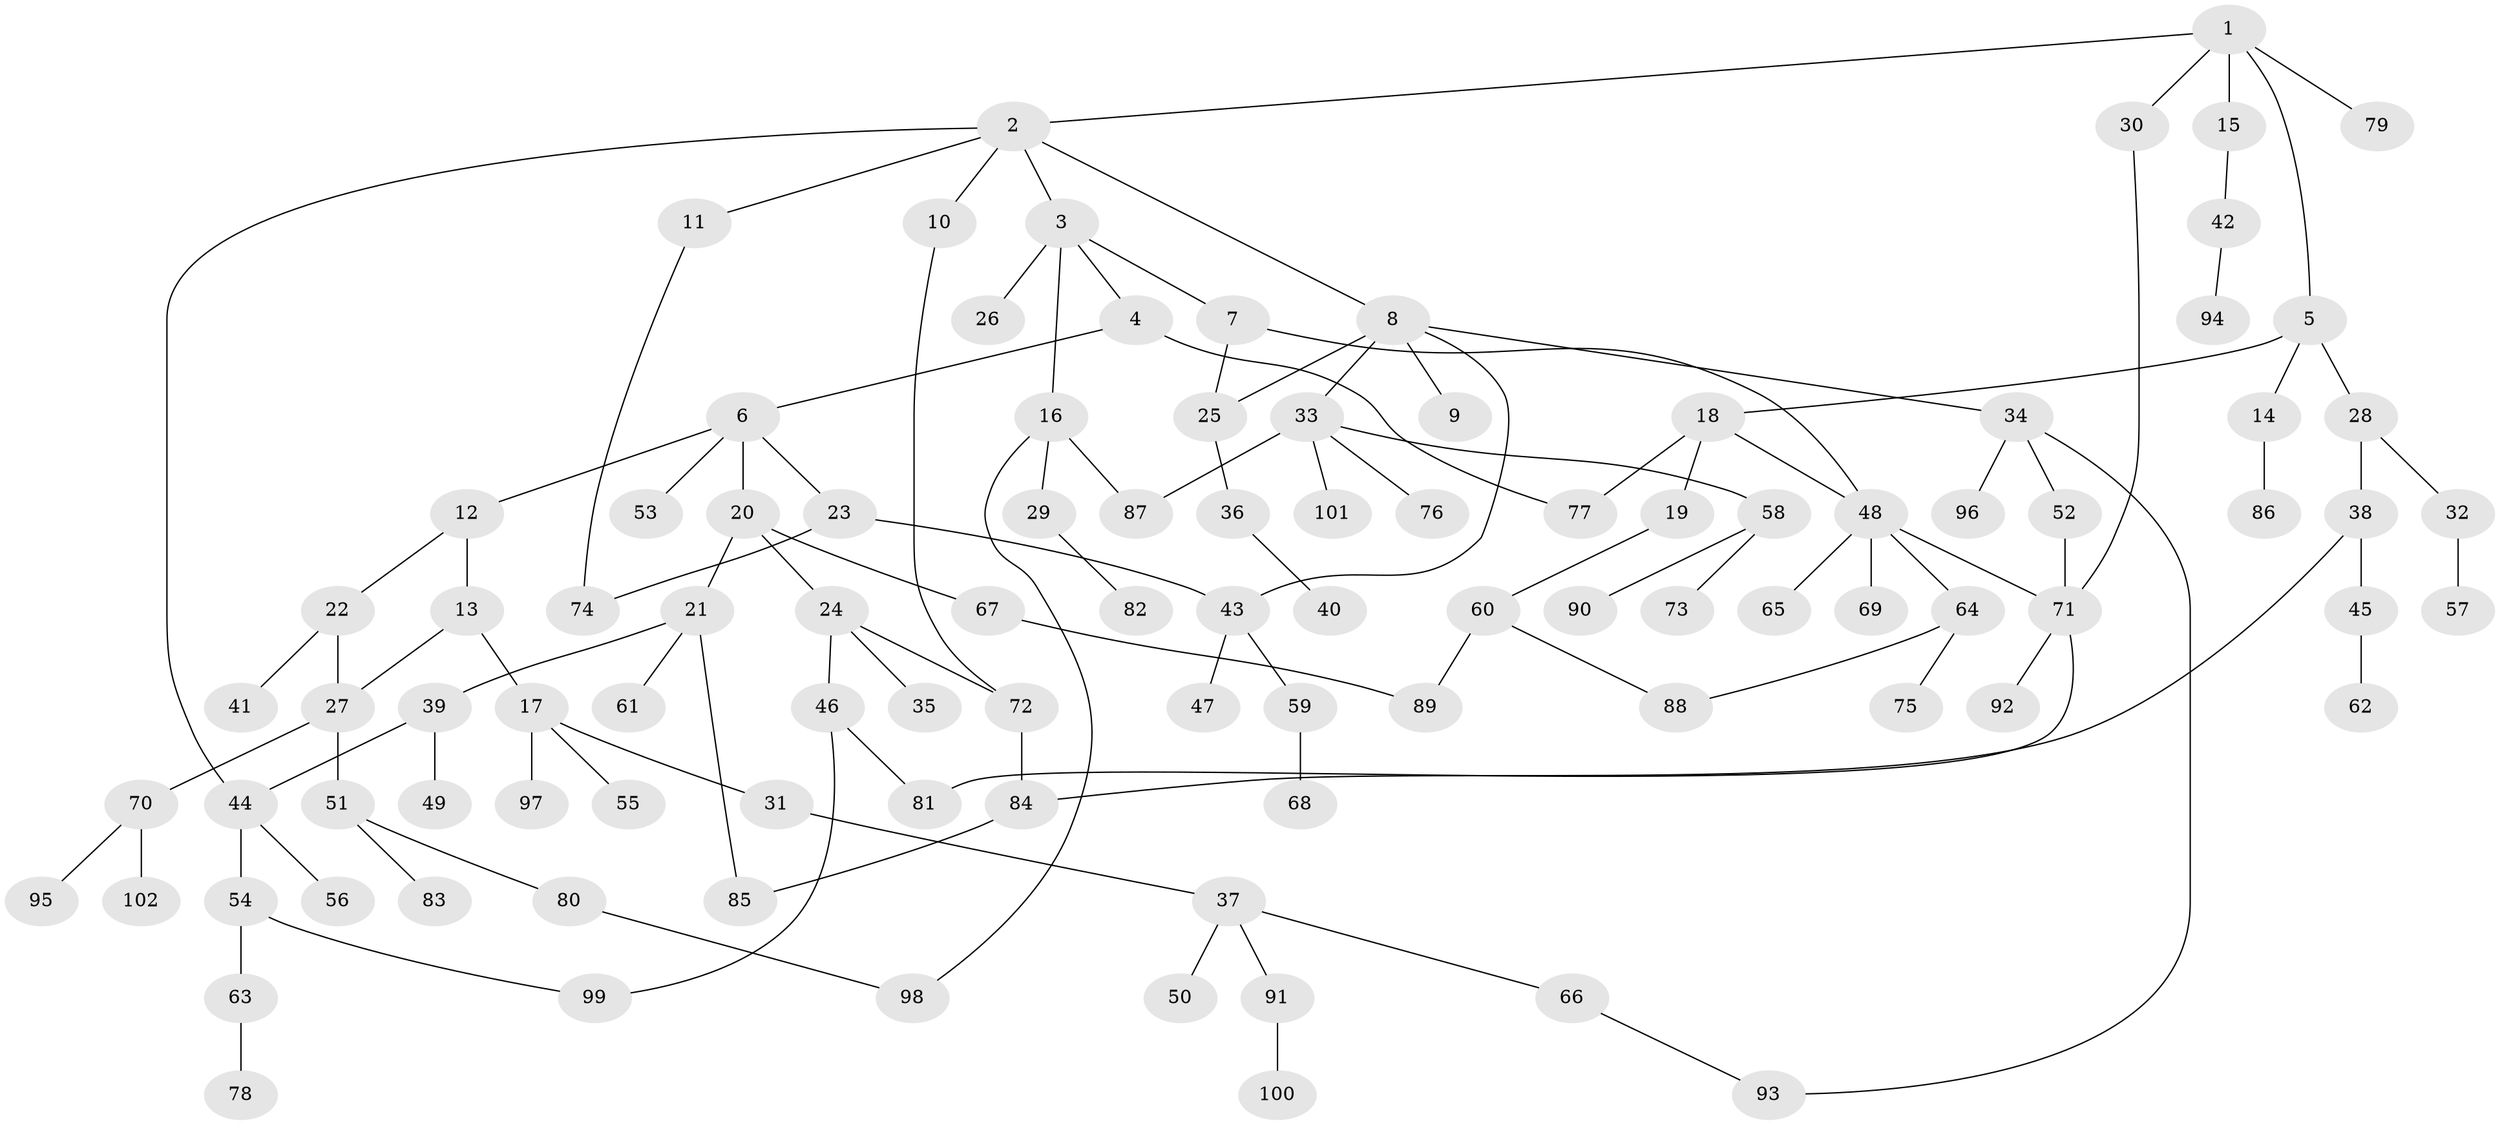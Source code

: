 // Generated by graph-tools (version 1.1) at 2025/42/03/09/25 04:42:37]
// undirected, 102 vertices, 120 edges
graph export_dot {
graph [start="1"]
  node [color=gray90,style=filled];
  1;
  2;
  3;
  4;
  5;
  6;
  7;
  8;
  9;
  10;
  11;
  12;
  13;
  14;
  15;
  16;
  17;
  18;
  19;
  20;
  21;
  22;
  23;
  24;
  25;
  26;
  27;
  28;
  29;
  30;
  31;
  32;
  33;
  34;
  35;
  36;
  37;
  38;
  39;
  40;
  41;
  42;
  43;
  44;
  45;
  46;
  47;
  48;
  49;
  50;
  51;
  52;
  53;
  54;
  55;
  56;
  57;
  58;
  59;
  60;
  61;
  62;
  63;
  64;
  65;
  66;
  67;
  68;
  69;
  70;
  71;
  72;
  73;
  74;
  75;
  76;
  77;
  78;
  79;
  80;
  81;
  82;
  83;
  84;
  85;
  86;
  87;
  88;
  89;
  90;
  91;
  92;
  93;
  94;
  95;
  96;
  97;
  98;
  99;
  100;
  101;
  102;
  1 -- 2;
  1 -- 5;
  1 -- 15;
  1 -- 30;
  1 -- 79;
  2 -- 3;
  2 -- 8;
  2 -- 10;
  2 -- 11;
  2 -- 44;
  3 -- 4;
  3 -- 7;
  3 -- 16;
  3 -- 26;
  4 -- 6;
  4 -- 77;
  5 -- 14;
  5 -- 18;
  5 -- 28;
  6 -- 12;
  6 -- 20;
  6 -- 23;
  6 -- 53;
  7 -- 25;
  7 -- 48;
  8 -- 9;
  8 -- 25;
  8 -- 33;
  8 -- 34;
  8 -- 43;
  10 -- 72;
  11 -- 74;
  12 -- 13;
  12 -- 22;
  13 -- 17;
  13 -- 27;
  14 -- 86;
  15 -- 42;
  16 -- 29;
  16 -- 87;
  16 -- 98;
  17 -- 31;
  17 -- 55;
  17 -- 97;
  18 -- 19;
  18 -- 48;
  18 -- 77;
  19 -- 60;
  20 -- 21;
  20 -- 24;
  20 -- 67;
  21 -- 39;
  21 -- 61;
  21 -- 85;
  22 -- 27;
  22 -- 41;
  23 -- 74;
  23 -- 43;
  24 -- 35;
  24 -- 46;
  24 -- 72;
  25 -- 36;
  27 -- 51;
  27 -- 70;
  28 -- 32;
  28 -- 38;
  29 -- 82;
  30 -- 71;
  31 -- 37;
  32 -- 57;
  33 -- 58;
  33 -- 76;
  33 -- 101;
  33 -- 87;
  34 -- 52;
  34 -- 96;
  34 -- 93;
  36 -- 40;
  37 -- 50;
  37 -- 66;
  37 -- 91;
  38 -- 45;
  38 -- 84;
  39 -- 49;
  39 -- 44;
  42 -- 94;
  43 -- 47;
  43 -- 59;
  44 -- 54;
  44 -- 56;
  45 -- 62;
  46 -- 99;
  46 -- 81;
  48 -- 64;
  48 -- 65;
  48 -- 69;
  48 -- 71;
  51 -- 80;
  51 -- 83;
  52 -- 71;
  54 -- 63;
  54 -- 99;
  58 -- 73;
  58 -- 90;
  59 -- 68;
  60 -- 89;
  60 -- 88;
  63 -- 78;
  64 -- 75;
  64 -- 88;
  66 -- 93;
  67 -- 89;
  70 -- 95;
  70 -- 102;
  71 -- 81;
  71 -- 92;
  72 -- 84;
  80 -- 98;
  84 -- 85;
  91 -- 100;
}
